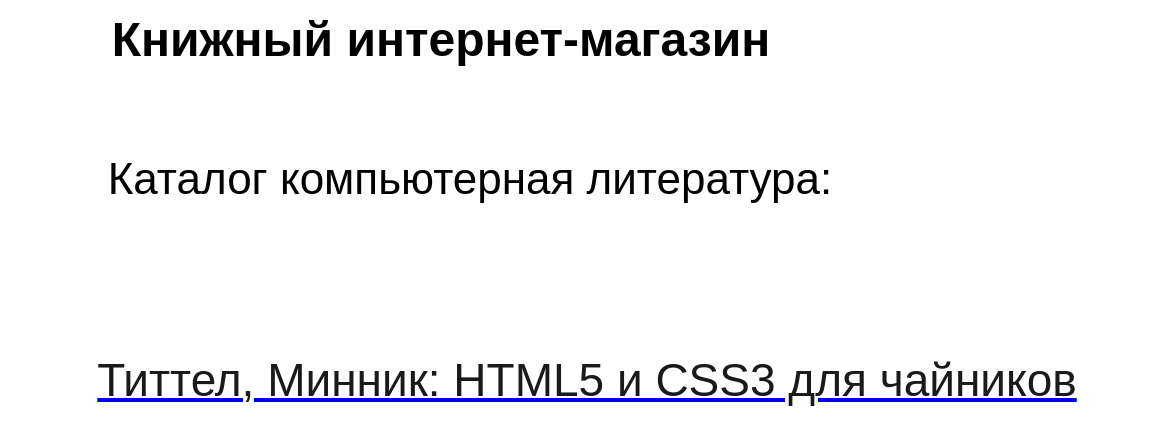 <mxfile version="13.1.8" type="github" pages="4">
  <diagram name="it_books" id="f1b7ffb7-ca1e-a977-7cf5-a751b3c06c05">
    <mxGraphModel dx="1374" dy="789" grid="1" gridSize="10" guides="1" tooltips="1" connect="1" arrows="1" fold="1" page="1" pageScale="1" pageWidth="826" pageHeight="1169" background="#ffffff" math="0" shadow="0">
      <root>
        <mxCell id="0" />
        <mxCell id="1" parent="0" />
        <mxCell id="g1U-z3ok9zP9IM5ZBTjm-62" value="Книжный интернет-магазин" style="text;strokeColor=none;fillColor=none;html=1;fontSize=24;fontStyle=1;verticalAlign=middle;align=center;" vertex="1" parent="1">
          <mxGeometry x="360" y="40" width="100" height="40" as="geometry" />
        </mxCell>
        <mxCell id="g1U-z3ok9zP9IM5ZBTjm-65" value="Каталог компьютерная литература:" style="text;html=1;strokeColor=none;fillColor=none;align=center;verticalAlign=middle;whiteSpace=wrap;rounded=0;fontSize=22;" vertex="1" parent="1">
          <mxGeometry x="190" y="100" width="470" height="60" as="geometry" />
        </mxCell>
        <UserObject label="&lt;span style=&quot;color: rgb(26 , 26 , 26) ; font-family: &amp;#34;arial&amp;#34; , &amp;#34;helvetica&amp;#34; , sans-serif ; font-size: 23px ; background-color: rgb(255 , 255 , 255)&quot;&gt;Титтел, Минник: HTML5 и CSS3 для чайников&lt;/span&gt;" link="data:page/id,hMIvGExZf8Z49CgYkhzO" id="DAD9d2JD19DCrOFH62Ag-2">
          <mxCell style="text;html=1;strokeColor=none;fillColor=none;whiteSpace=wrap;align=center;verticalAlign=middle;fontColor=#0000EE;fontStyle=4;fontSize=20;" vertex="1" parent="1">
            <mxGeometry x="200" y="210" width="567" height="40" as="geometry" />
          </mxCell>
        </UserObject>
      </root>
    </mxGraphModel>
  </diagram>
  <diagram id="hMIvGExZf8Z49CgYkhzO" name="it_book_1">
    <mxGraphModel dx="1374" dy="789" grid="1" gridSize="10" guides="1" tooltips="1" connect="1" arrows="1" fold="1" page="1" pageScale="1" pageWidth="827" pageHeight="1169" math="0" shadow="0">
      <root>
        <mxCell id="g0llueIbsnM2EBkdmExG-0" />
        <mxCell id="g0llueIbsnM2EBkdmExG-1" parent="g0llueIbsnM2EBkdmExG-0" />
      </root>
    </mxGraphModel>
  </diagram>
  <diagram id="aOP1J2y6NVLSAZIrAggu" name="it_book_2">
    <mxGraphModel dx="1374" dy="789" grid="1" gridSize="10" guides="1" tooltips="1" connect="1" arrows="1" fold="1" page="1" pageScale="1" pageWidth="827" pageHeight="1169" math="0" shadow="0">
      <root>
        <mxCell id="IHbZ8UMXO80UkS1mSRLY-0" />
        <mxCell id="IHbZ8UMXO80UkS1mSRLY-1" parent="IHbZ8UMXO80UkS1mSRLY-0" />
      </root>
    </mxGraphModel>
  </diagram>
  <diagram id="cCgc5qQnh4CJBLYQ8qYx" name="it_book_3">
    <mxGraphModel dx="1374" dy="789" grid="1" gridSize="10" guides="1" tooltips="1" connect="1" arrows="1" fold="1" page="1" pageScale="1" pageWidth="827" pageHeight="1169" math="0" shadow="0">
      <root>
        <mxCell id="JCVh1ST7pnoccggp2dTn-0" />
        <mxCell id="JCVh1ST7pnoccggp2dTn-1" parent="JCVh1ST7pnoccggp2dTn-0" />
      </root>
    </mxGraphModel>
  </diagram>
</mxfile>

